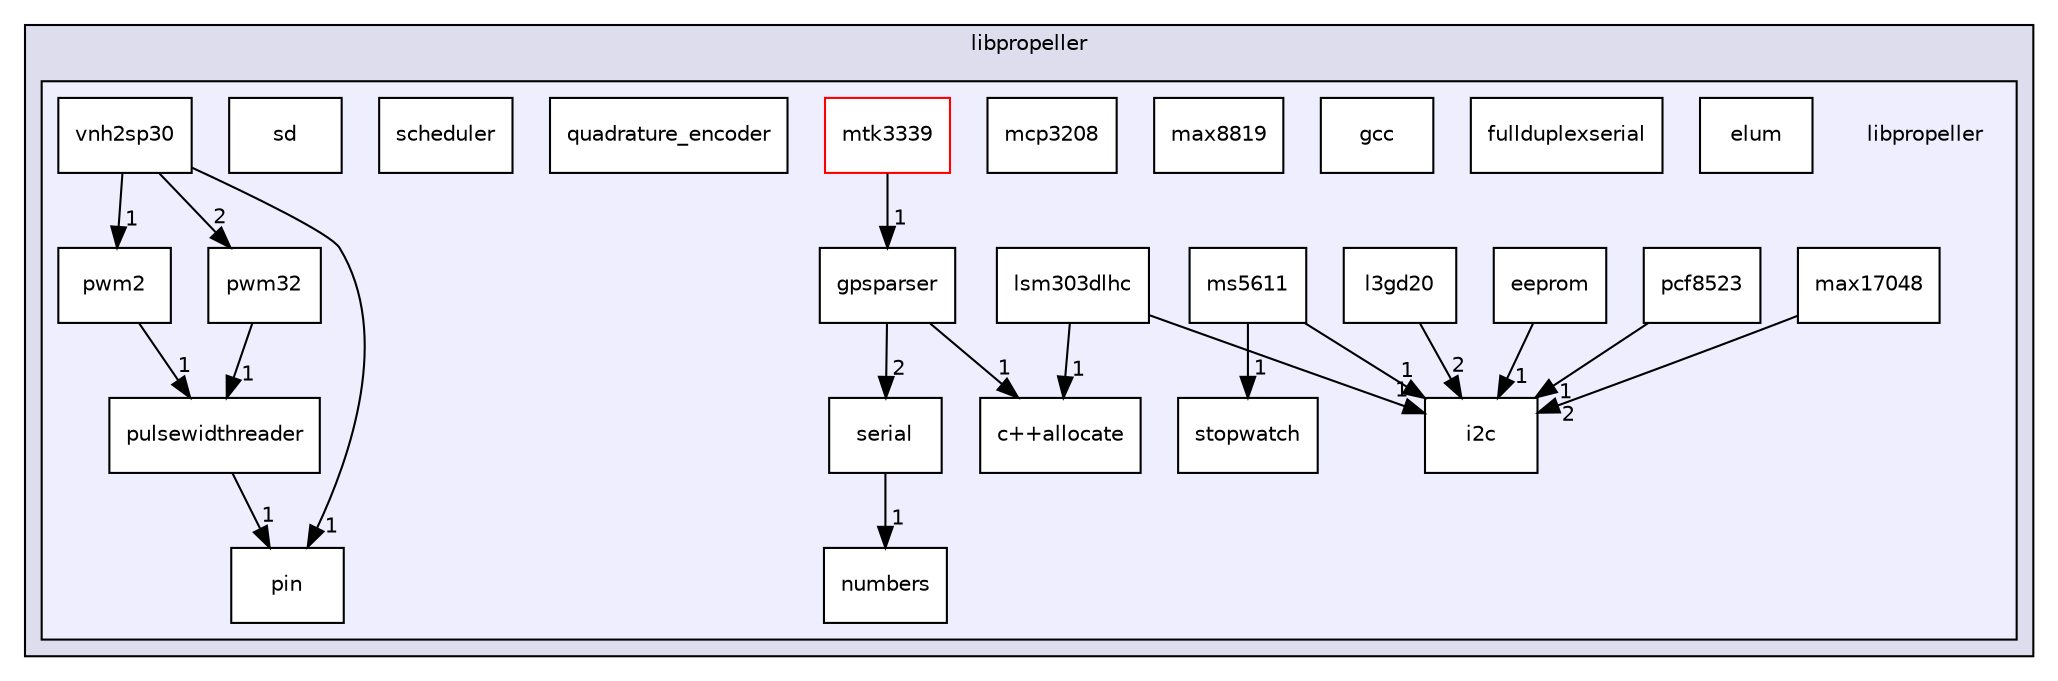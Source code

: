 digraph "libpropeller" {
  compound=true
  node [ fontsize="10", fontname="Helvetica"];
  edge [ labelfontsize="10", labelfontname="Helvetica"];
  subgraph clusterdir_d31b490f69709111557a04910e7fe280 {
    graph [ bgcolor="#ddddee", pencolor="black", label="libpropeller" fontname="Helvetica", fontsize="10", URL="dir_d31b490f69709111557a04910e7fe280.html"]
  subgraph clusterdir_34d10b20358c807fff993149200b6a31 {
    graph [ bgcolor="#eeeeff", pencolor="black", label="" URL="dir_34d10b20358c807fff993149200b6a31.html"];
    dir_34d10b20358c807fff993149200b6a31 [shape=plaintext label="libpropeller"];
    dir_635c27d6e8dd9bbd90a442f2d4925d6a [shape=box label="c++allocate" color="black" fillcolor="white" style="filled" URL="dir_635c27d6e8dd9bbd90a442f2d4925d6a.html"];
    dir_cbf5176a14e9aa461fc31f51e5113f6f [shape=box label="eeprom" color="black" fillcolor="white" style="filled" URL="dir_cbf5176a14e9aa461fc31f51e5113f6f.html"];
    dir_9f75c15d7aba83d5e7f56325443cf232 [shape=box label="elum" color="black" fillcolor="white" style="filled" URL="dir_9f75c15d7aba83d5e7f56325443cf232.html"];
    dir_4f92f843403dcdb72503fac8262c592b [shape=box label="fullduplexserial" color="black" fillcolor="white" style="filled" URL="dir_4f92f843403dcdb72503fac8262c592b.html"];
    dir_07ed47852d49877f9b0eac6afb0e9694 [shape=box label="gcc" color="black" fillcolor="white" style="filled" URL="dir_07ed47852d49877f9b0eac6afb0e9694.html"];
    dir_bf344f9c6c32c2d52f143f81904c95da [shape=box label="gpsparser" color="black" fillcolor="white" style="filled" URL="dir_bf344f9c6c32c2d52f143f81904c95da.html"];
    dir_c3b11af479d85cbee5d8a7aef9a49808 [shape=box label="i2c" color="black" fillcolor="white" style="filled" URL="dir_c3b11af479d85cbee5d8a7aef9a49808.html"];
    dir_67a354be9b2995627094ecda6a4ced7a [shape=box label="l3gd20" color="black" fillcolor="white" style="filled" URL="dir_67a354be9b2995627094ecda6a4ced7a.html"];
    dir_f1ed706735e6f19ce4ad6fec17a3bd50 [shape=box label="lsm303dlhc" color="black" fillcolor="white" style="filled" URL="dir_f1ed706735e6f19ce4ad6fec17a3bd50.html"];
    dir_8b04e227a1185056f67f3ef4a5ecf174 [shape=box label="max17048" color="black" fillcolor="white" style="filled" URL="dir_8b04e227a1185056f67f3ef4a5ecf174.html"];
    dir_bbdad7cd5d2e2e75221beb7a3bbf57d7 [shape=box label="max8819" color="black" fillcolor="white" style="filled" URL="dir_bbdad7cd5d2e2e75221beb7a3bbf57d7.html"];
    dir_b1456c33b29649309c1f094cc1dfdf71 [shape=box label="mcp3208" color="black" fillcolor="white" style="filled" URL="dir_b1456c33b29649309c1f094cc1dfdf71.html"];
    dir_804d8ab3437026e93de7e1ea756d3b8f [shape=box label="ms5611" color="black" fillcolor="white" style="filled" URL="dir_804d8ab3437026e93de7e1ea756d3b8f.html"];
    dir_86f07506baa7ec145fbdcc8afbd18f57 [shape=box label="mtk3339" color="red" fillcolor="white" style="filled" URL="dir_86f07506baa7ec145fbdcc8afbd18f57.html"];
    dir_3afacc6d82ccb934279837e9a1d54839 [shape=box label="numbers" color="black" fillcolor="white" style="filled" URL="dir_3afacc6d82ccb934279837e9a1d54839.html"];
    dir_18b56ebc83b0b325fc8988ca31778141 [shape=box label="pcf8523" color="black" fillcolor="white" style="filled" URL="dir_18b56ebc83b0b325fc8988ca31778141.html"];
    dir_2b17512315ec35cee8a316dc22e82742 [shape=box label="pin" color="black" fillcolor="white" style="filled" URL="dir_2b17512315ec35cee8a316dc22e82742.html"];
    dir_7ee54772fb5f1e5b4bd27a502e582e29 [shape=box label="pulsewidthreader" color="black" fillcolor="white" style="filled" URL="dir_7ee54772fb5f1e5b4bd27a502e582e29.html"];
    dir_4a53e5d76ec333322b7b30a18e9c3c9e [shape=box label="pwm2" color="black" fillcolor="white" style="filled" URL="dir_4a53e5d76ec333322b7b30a18e9c3c9e.html"];
    dir_9a2753a9920915ab7ffeca8e7341c416 [shape=box label="pwm32" color="black" fillcolor="white" style="filled" URL="dir_9a2753a9920915ab7ffeca8e7341c416.html"];
    dir_8e16f9012762486a298f0ffa495ff26e [shape=box label="quadrature_encoder" color="black" fillcolor="white" style="filled" URL="dir_8e16f9012762486a298f0ffa495ff26e.html"];
    dir_85c208e755945f0f0f50582be9542cb8 [shape=box label="scheduler" color="black" fillcolor="white" style="filled" URL="dir_85c208e755945f0f0f50582be9542cb8.html"];
    dir_0638895d08edb1df0bf17b9e9e3f15fe [shape=box label="sd" color="black" fillcolor="white" style="filled" URL="dir_0638895d08edb1df0bf17b9e9e3f15fe.html"];
    dir_e83711f3713c6e1f0423bc0dfd005071 [shape=box label="serial" color="black" fillcolor="white" style="filled" URL="dir_e83711f3713c6e1f0423bc0dfd005071.html"];
    dir_af3e1f68359431e77e292300d9058bef [shape=box label="stopwatch" color="black" fillcolor="white" style="filled" URL="dir_af3e1f68359431e77e292300d9058bef.html"];
    dir_5605d68c3f55370e4ab939e8e940908d [shape=box label="vnh2sp30" color="black" fillcolor="white" style="filled" URL="dir_5605d68c3f55370e4ab939e8e940908d.html"];
  }
  }
  dir_cbf5176a14e9aa461fc31f51e5113f6f->dir_c3b11af479d85cbee5d8a7aef9a49808 [headlabel="1", labeldistance=1.5 headhref="dir_000003_000008.html"];
  dir_f1ed706735e6f19ce4ad6fec17a3bd50->dir_c3b11af479d85cbee5d8a7aef9a49808 [headlabel="1", labeldistance=1.5 headhref="dir_000010_000008.html"];
  dir_f1ed706735e6f19ce4ad6fec17a3bd50->dir_635c27d6e8dd9bbd90a442f2d4925d6a [headlabel="1", labeldistance=1.5 headhref="dir_000010_000002.html"];
  dir_86f07506baa7ec145fbdcc8afbd18f57->dir_bf344f9c6c32c2d52f143f81904c95da [headlabel="1", labeldistance=1.5 headhref="dir_000015_000007.html"];
  dir_9a2753a9920915ab7ffeca8e7341c416->dir_7ee54772fb5f1e5b4bd27a502e582e29 [headlabel="1", labeldistance=1.5 headhref="dir_000022_000020.html"];
  dir_4a53e5d76ec333322b7b30a18e9c3c9e->dir_7ee54772fb5f1e5b4bd27a502e582e29 [headlabel="1", labeldistance=1.5 headhref="dir_000021_000020.html"];
  dir_18b56ebc83b0b325fc8988ca31778141->dir_c3b11af479d85cbee5d8a7aef9a49808 [headlabel="1", labeldistance=1.5 headhref="dir_000018_000008.html"];
  dir_8b04e227a1185056f67f3ef4a5ecf174->dir_c3b11af479d85cbee5d8a7aef9a49808 [headlabel="2", labeldistance=1.5 headhref="dir_000011_000008.html"];
  dir_804d8ab3437026e93de7e1ea756d3b8f->dir_af3e1f68359431e77e292300d9058bef [headlabel="1", labeldistance=1.5 headhref="dir_000014_000027.html"];
  dir_804d8ab3437026e93de7e1ea756d3b8f->dir_c3b11af479d85cbee5d8a7aef9a49808 [headlabel="1", labeldistance=1.5 headhref="dir_000014_000008.html"];
  dir_67a354be9b2995627094ecda6a4ced7a->dir_c3b11af479d85cbee5d8a7aef9a49808 [headlabel="2", labeldistance=1.5 headhref="dir_000009_000008.html"];
  dir_bf344f9c6c32c2d52f143f81904c95da->dir_e83711f3713c6e1f0423bc0dfd005071 [headlabel="2", labeldistance=1.5 headhref="dir_000007_000026.html"];
  dir_bf344f9c6c32c2d52f143f81904c95da->dir_635c27d6e8dd9bbd90a442f2d4925d6a [headlabel="1", labeldistance=1.5 headhref="dir_000007_000002.html"];
  dir_7ee54772fb5f1e5b4bd27a502e582e29->dir_2b17512315ec35cee8a316dc22e82742 [headlabel="1", labeldistance=1.5 headhref="dir_000020_000019.html"];
  dir_e83711f3713c6e1f0423bc0dfd005071->dir_3afacc6d82ccb934279837e9a1d54839 [headlabel="1", labeldistance=1.5 headhref="dir_000026_000017.html"];
  dir_5605d68c3f55370e4ab939e8e940908d->dir_9a2753a9920915ab7ffeca8e7341c416 [headlabel="2", labeldistance=1.5 headhref="dir_000028_000022.html"];
  dir_5605d68c3f55370e4ab939e8e940908d->dir_4a53e5d76ec333322b7b30a18e9c3c9e [headlabel="1", labeldistance=1.5 headhref="dir_000028_000021.html"];
  dir_5605d68c3f55370e4ab939e8e940908d->dir_2b17512315ec35cee8a316dc22e82742 [headlabel="1", labeldistance=1.5 headhref="dir_000028_000019.html"];
}
